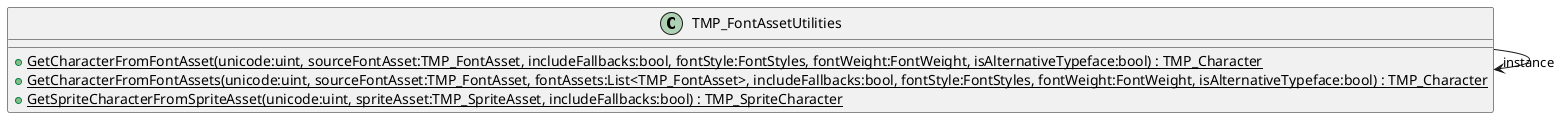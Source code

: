 @startuml
class TMP_FontAssetUtilities {
    + {static} GetCharacterFromFontAsset(unicode:uint, sourceFontAsset:TMP_FontAsset, includeFallbacks:bool, fontStyle:FontStyles, fontWeight:FontWeight, isAlternativeTypeface:bool) : TMP_Character
    + {static} GetCharacterFromFontAssets(unicode:uint, sourceFontAsset:TMP_FontAsset, fontAssets:List<TMP_FontAsset>, includeFallbacks:bool, fontStyle:FontStyles, fontWeight:FontWeight, isAlternativeTypeface:bool) : TMP_Character
    + {static} GetSpriteCharacterFromSpriteAsset(unicode:uint, spriteAsset:TMP_SpriteAsset, includeFallbacks:bool) : TMP_SpriteCharacter
}
TMP_FontAssetUtilities --> "instance" TMP_FontAssetUtilities
@enduml
